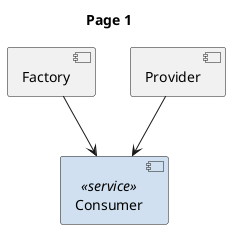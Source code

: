 {
  "sha1": "mbu8uh8hls1e3ur8uczihpn6gdtf2m",
  "insertion": {
    "when": "2024-06-03T18:59:35.067Z",
    "user": "plantuml@gmail.com"
  }
}
@startuml
title Page 1

skinparam shadowing false
skinparam component {
 BackgroundColor<<service>> #D0E0F0
}

[Factory] as factory
[Consumer] <<service>> as consumer_service
[Provider] as provider

factory --> consumer_service
provider --> consumer_service

newpage

consumer_service ..> factory

@enduml
